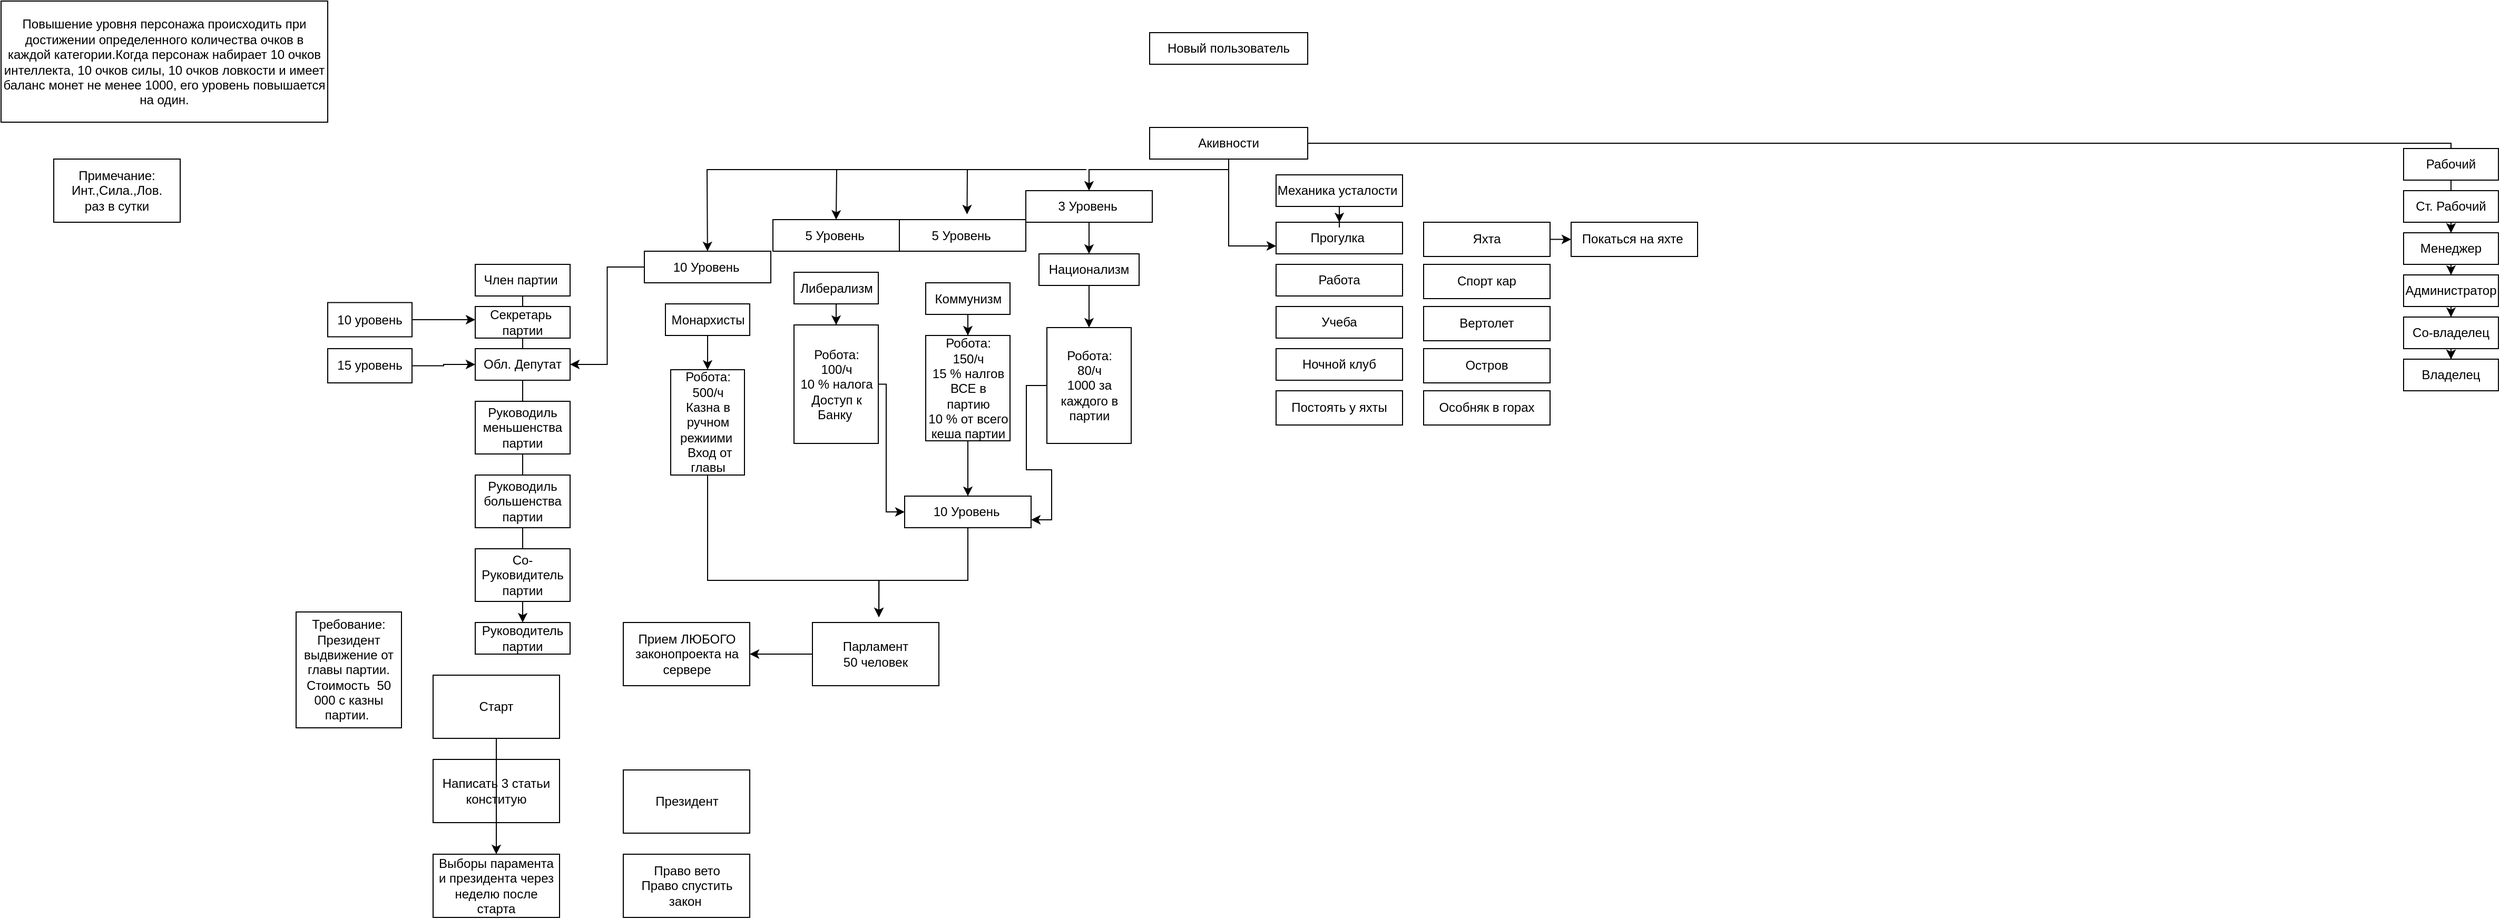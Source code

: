 <mxfile version="21.3.6" type="github">
  <diagram name="Page-1" id="4UQ0ryMWkVk-9-Mvxbvw">
    <mxGraphModel dx="1686" dy="540" grid="1" gridSize="10" guides="1" tooltips="1" connect="1" arrows="1" fold="1" page="1" pageScale="1" pageWidth="850" pageHeight="1100" math="0" shadow="0">
      <root>
        <mxCell id="0" />
        <mxCell id="1" parent="0" />
        <mxCell id="SXsbWrXypiXTdrnz6xFy-1" value="Новый пользователь" style="rounded=0;whiteSpace=wrap;html=1;" parent="1" vertex="1">
          <mxGeometry x="350" y="50" width="150" height="30" as="geometry" />
        </mxCell>
        <mxCell id="SXsbWrXypiXTdrnz6xFy-44" value="" style="edgeStyle=orthogonalEdgeStyle;rounded=0;orthogonalLoop=1;jettySize=auto;html=1;" parent="1" source="SXsbWrXypiXTdrnz6xFy-6" target="SXsbWrXypiXTdrnz6xFy-37" edge="1">
          <mxGeometry relative="1" as="geometry" />
        </mxCell>
        <mxCell id="SXsbWrXypiXTdrnz6xFy-6" value="Либерализм" style="rounded=0;whiteSpace=wrap;html=1;" parent="1" vertex="1">
          <mxGeometry x="12.5" y="277.5" width="80" height="30" as="geometry" />
        </mxCell>
        <mxCell id="SXsbWrXypiXTdrnz6xFy-42" value="" style="edgeStyle=orthogonalEdgeStyle;rounded=0;orthogonalLoop=1;jettySize=auto;html=1;" parent="1" source="SXsbWrXypiXTdrnz6xFy-7" target="SXsbWrXypiXTdrnz6xFy-39" edge="1">
          <mxGeometry relative="1" as="geometry" />
        </mxCell>
        <mxCell id="SXsbWrXypiXTdrnz6xFy-7" value="Коммунизм" style="rounded=0;whiteSpace=wrap;html=1;" parent="1" vertex="1">
          <mxGeometry x="137.5" y="287.5" width="80" height="30" as="geometry" />
        </mxCell>
        <mxCell id="SXsbWrXypiXTdrnz6xFy-43" value="" style="edgeStyle=orthogonalEdgeStyle;rounded=0;orthogonalLoop=1;jettySize=auto;html=1;" parent="1" source="SXsbWrXypiXTdrnz6xFy-8" target="SXsbWrXypiXTdrnz6xFy-38" edge="1">
          <mxGeometry relative="1" as="geometry" />
        </mxCell>
        <mxCell id="SXsbWrXypiXTdrnz6xFy-8" value="Монархисты" style="rounded=0;whiteSpace=wrap;html=1;" parent="1" vertex="1">
          <mxGeometry x="-109.5" y="307.5" width="80" height="30" as="geometry" />
        </mxCell>
        <mxCell id="SXsbWrXypiXTdrnz6xFy-41" value="" style="edgeStyle=orthogonalEdgeStyle;rounded=0;orthogonalLoop=1;jettySize=auto;html=1;" parent="1" source="SXsbWrXypiXTdrnz6xFy-9" target="SXsbWrXypiXTdrnz6xFy-40" edge="1">
          <mxGeometry relative="1" as="geometry" />
        </mxCell>
        <mxCell id="SXsbWrXypiXTdrnz6xFy-9" value="Национализм" style="rounded=0;whiteSpace=wrap;html=1;" parent="1" vertex="1">
          <mxGeometry x="245" y="260" width="95" height="30" as="geometry" />
        </mxCell>
        <mxCell id="SXsbWrXypiXTdrnz6xFy-36" value="" style="edgeStyle=orthogonalEdgeStyle;rounded=0;orthogonalLoop=1;jettySize=auto;html=1;" parent="1" source="SXsbWrXypiXTdrnz6xFy-21" target="SXsbWrXypiXTdrnz6xFy-25" edge="1">
          <mxGeometry relative="1" as="geometry" />
        </mxCell>
        <mxCell id="WoUbzy72UWEqD_PmA_qL-19" style="edgeStyle=orthogonalEdgeStyle;rounded=0;orthogonalLoop=1;jettySize=auto;html=1;entryX=0.5;entryY=0;entryDx=0;entryDy=0;" edge="1" parent="1" source="SXsbWrXypiXTdrnz6xFy-21" target="WoUbzy72UWEqD_PmA_qL-14">
          <mxGeometry relative="1" as="geometry">
            <Array as="points">
              <mxPoint x="425" y="180" />
              <mxPoint x="293" y="180" />
            </Array>
          </mxGeometry>
        </mxCell>
        <mxCell id="WoUbzy72UWEqD_PmA_qL-76" style="edgeStyle=orthogonalEdgeStyle;rounded=0;orthogonalLoop=1;jettySize=auto;html=1;entryX=0;entryY=0.75;entryDx=0;entryDy=0;" edge="1" parent="1" source="SXsbWrXypiXTdrnz6xFy-21" target="WoUbzy72UWEqD_PmA_qL-75">
          <mxGeometry relative="1" as="geometry" />
        </mxCell>
        <mxCell id="SXsbWrXypiXTdrnz6xFy-21" value="Акивности" style="rounded=0;whiteSpace=wrap;html=1;" parent="1" vertex="1">
          <mxGeometry x="350" y="140" width="150" height="30" as="geometry" />
        </mxCell>
        <mxCell id="SXsbWrXypiXTdrnz6xFy-35" value="" style="edgeStyle=orthogonalEdgeStyle;rounded=0;orthogonalLoop=1;jettySize=auto;html=1;" parent="1" source="SXsbWrXypiXTdrnz6xFy-22" target="SXsbWrXypiXTdrnz6xFy-25" edge="1">
          <mxGeometry relative="1" as="geometry" />
        </mxCell>
        <mxCell id="SXsbWrXypiXTdrnz6xFy-22" value="Рабочий" style="rounded=0;whiteSpace=wrap;html=1;" parent="1" vertex="1">
          <mxGeometry x="1540" y="160" width="90" height="30" as="geometry" />
        </mxCell>
        <mxCell id="SXsbWrXypiXTdrnz6xFy-34" value="" style="edgeStyle=orthogonalEdgeStyle;rounded=0;orthogonalLoop=1;jettySize=auto;html=1;" parent="1" source="SXsbWrXypiXTdrnz6xFy-23" target="SXsbWrXypiXTdrnz6xFy-26" edge="1">
          <mxGeometry relative="1" as="geometry" />
        </mxCell>
        <mxCell id="SXsbWrXypiXTdrnz6xFy-23" value="Ст. Рабочий" style="rounded=0;whiteSpace=wrap;html=1;" parent="1" vertex="1">
          <mxGeometry x="1540" y="200" width="90" height="30" as="geometry" />
        </mxCell>
        <mxCell id="SXsbWrXypiXTdrnz6xFy-33" value="" style="edgeStyle=orthogonalEdgeStyle;rounded=0;orthogonalLoop=1;jettySize=auto;html=1;" parent="1" source="SXsbWrXypiXTdrnz6xFy-25" target="SXsbWrXypiXTdrnz6xFy-27" edge="1">
          <mxGeometry relative="1" as="geometry" />
        </mxCell>
        <mxCell id="SXsbWrXypiXTdrnz6xFy-25" value="Менеджер" style="rounded=0;whiteSpace=wrap;html=1;" parent="1" vertex="1">
          <mxGeometry x="1540" y="240" width="90" height="30" as="geometry" />
        </mxCell>
        <mxCell id="SXsbWrXypiXTdrnz6xFy-32" value="" style="edgeStyle=orthogonalEdgeStyle;rounded=0;orthogonalLoop=1;jettySize=auto;html=1;" parent="1" source="SXsbWrXypiXTdrnz6xFy-26" target="SXsbWrXypiXTdrnz6xFy-28" edge="1">
          <mxGeometry relative="1" as="geometry" />
        </mxCell>
        <mxCell id="SXsbWrXypiXTdrnz6xFy-26" value="Администратор" style="rounded=0;whiteSpace=wrap;html=1;" parent="1" vertex="1">
          <mxGeometry x="1540" y="280" width="90" height="30" as="geometry" />
        </mxCell>
        <mxCell id="SXsbWrXypiXTdrnz6xFy-31" value="" style="edgeStyle=orthogonalEdgeStyle;rounded=0;orthogonalLoop=1;jettySize=auto;html=1;" parent="1" source="SXsbWrXypiXTdrnz6xFy-27" target="SXsbWrXypiXTdrnz6xFy-28" edge="1">
          <mxGeometry relative="1" as="geometry" />
        </mxCell>
        <mxCell id="SXsbWrXypiXTdrnz6xFy-27" value="Со-владелец" style="rounded=0;whiteSpace=wrap;html=1;" parent="1" vertex="1">
          <mxGeometry x="1540" y="320" width="90" height="30" as="geometry" />
        </mxCell>
        <mxCell id="SXsbWrXypiXTdrnz6xFy-28" value="Владелец" style="rounded=0;whiteSpace=wrap;html=1;" parent="1" vertex="1">
          <mxGeometry x="1540" y="360" width="90" height="30" as="geometry" />
        </mxCell>
        <mxCell id="WoUbzy72UWEqD_PmA_qL-29" style="edgeStyle=orthogonalEdgeStyle;rounded=0;orthogonalLoop=1;jettySize=auto;html=1;entryX=0;entryY=0.5;entryDx=0;entryDy=0;" edge="1" parent="1" source="SXsbWrXypiXTdrnz6xFy-37" target="WoUbzy72UWEqD_PmA_qL-28">
          <mxGeometry relative="1" as="geometry">
            <Array as="points">
              <mxPoint x="100" y="384" />
              <mxPoint x="100" y="505" />
            </Array>
          </mxGeometry>
        </mxCell>
        <mxCell id="SXsbWrXypiXTdrnz6xFy-37" value="Робота:&lt;br&gt;100/ч&lt;br&gt;10 % налога&lt;br&gt;Доступ к Банку&amp;nbsp;" style="rounded=0;whiteSpace=wrap;html=1;" parent="1" vertex="1">
          <mxGeometry x="12.5" y="327.5" width="80" height="112.5" as="geometry" />
        </mxCell>
        <mxCell id="WoUbzy72UWEqD_PmA_qL-27" style="edgeStyle=orthogonalEdgeStyle;rounded=0;orthogonalLoop=1;jettySize=auto;html=1;" edge="1" parent="1" source="SXsbWrXypiXTdrnz6xFy-38">
          <mxGeometry relative="1" as="geometry">
            <mxPoint x="93.053" y="605" as="targetPoint" />
            <Array as="points">
              <mxPoint x="-70" y="570" />
              <mxPoint x="93" y="570" />
            </Array>
          </mxGeometry>
        </mxCell>
        <mxCell id="SXsbWrXypiXTdrnz6xFy-38" value="Робота:&lt;br&gt;500/ч&lt;br&gt;Казна в ручном режиими&amp;nbsp;&lt;br&gt;&amp;nbsp;Вход от главы" style="rounded=0;whiteSpace=wrap;html=1;" parent="1" vertex="1">
          <mxGeometry x="-104.5" y="370" width="70" height="100" as="geometry" />
        </mxCell>
        <mxCell id="WoUbzy72UWEqD_PmA_qL-30" style="edgeStyle=orthogonalEdgeStyle;rounded=0;orthogonalLoop=1;jettySize=auto;html=1;" edge="1" parent="1" source="SXsbWrXypiXTdrnz6xFy-39" target="WoUbzy72UWEqD_PmA_qL-28">
          <mxGeometry relative="1" as="geometry" />
        </mxCell>
        <mxCell id="SXsbWrXypiXTdrnz6xFy-39" value="Робота:&lt;br&gt;150/ч&lt;br&gt;15 % налгов&lt;br&gt;ВСЕ в партию&lt;br&gt;10 % от всего кеша партии" style="rounded=0;whiteSpace=wrap;html=1;" parent="1" vertex="1">
          <mxGeometry x="137.5" y="337.5" width="80" height="100" as="geometry" />
        </mxCell>
        <mxCell id="WoUbzy72UWEqD_PmA_qL-31" style="edgeStyle=orthogonalEdgeStyle;rounded=0;orthogonalLoop=1;jettySize=auto;html=1;entryX=1;entryY=0.75;entryDx=0;entryDy=0;" edge="1" parent="1" source="SXsbWrXypiXTdrnz6xFy-40" target="WoUbzy72UWEqD_PmA_qL-28">
          <mxGeometry relative="1" as="geometry">
            <Array as="points">
              <mxPoint x="233" y="385" />
              <mxPoint x="233" y="465" />
              <mxPoint x="257" y="465" />
              <mxPoint x="257" y="513" />
            </Array>
          </mxGeometry>
        </mxCell>
        <mxCell id="SXsbWrXypiXTdrnz6xFy-40" value="Робота:&lt;br&gt;80/ч&lt;br&gt;1000 за каждого в партии" style="rounded=0;whiteSpace=wrap;html=1;" parent="1" vertex="1">
          <mxGeometry x="252.5" y="330" width="80" height="110" as="geometry" />
        </mxCell>
        <mxCell id="SXsbWrXypiXTdrnz6xFy-45" value="Примечание:&lt;br&gt;Инт.,Cила.,Лов.&lt;br&gt;раз в сутки" style="rounded=0;whiteSpace=wrap;html=1;" parent="1" vertex="1">
          <mxGeometry x="-690" y="170" width="120" height="60" as="geometry" />
        </mxCell>
        <mxCell id="fhXkXFG8-JS9nN4QEYIB-1" value="Повышение уровня персонажа происходить при достижении определенного количества очков в каждой категории.Когда персонаж набирает 10 очков интеллекта, 10 очков силы, 10 очков ловкости и имеет баланс монет не менее 1000, его уровень повышается на один." style="rounded=0;whiteSpace=wrap;html=1;" parent="1" vertex="1">
          <mxGeometry x="-740" y="20" width="310" height="115" as="geometry" />
        </mxCell>
        <mxCell id="WoUbzy72UWEqD_PmA_qL-63" style="edgeStyle=orthogonalEdgeStyle;rounded=0;orthogonalLoop=1;jettySize=auto;html=1;" edge="1" parent="1" source="fhXkXFG8-JS9nN4QEYIB-16" target="WoUbzy72UWEqD_PmA_qL-62">
          <mxGeometry relative="1" as="geometry" />
        </mxCell>
        <mxCell id="fhXkXFG8-JS9nN4QEYIB-16" value="Парламент&lt;br&gt;50 человек" style="rounded=0;whiteSpace=wrap;html=1;" parent="1" vertex="1">
          <mxGeometry x="30" y="610" width="120" height="60" as="geometry" />
        </mxCell>
        <mxCell id="WoUbzy72UWEqD_PmA_qL-15" style="edgeStyle=orthogonalEdgeStyle;rounded=0;orthogonalLoop=1;jettySize=auto;html=1;entryX=0.5;entryY=0;entryDx=0;entryDy=0;" edge="1" parent="1" source="WoUbzy72UWEqD_PmA_qL-14" target="SXsbWrXypiXTdrnz6xFy-9">
          <mxGeometry relative="1" as="geometry" />
        </mxCell>
        <mxCell id="WoUbzy72UWEqD_PmA_qL-14" value="3 Уровень&amp;nbsp;&lt;br&gt;" style="rounded=0;whiteSpace=wrap;html=1;" vertex="1" parent="1">
          <mxGeometry x="232.5" y="200" width="120" height="30" as="geometry" />
        </mxCell>
        <mxCell id="WoUbzy72UWEqD_PmA_qL-16" value="5 Уровень&amp;nbsp;" style="rounded=0;whiteSpace=wrap;html=1;" vertex="1" parent="1">
          <mxGeometry x="112.5" y="227.5" width="120" height="30" as="geometry" />
        </mxCell>
        <mxCell id="WoUbzy72UWEqD_PmA_qL-17" value="5&amp;nbsp;Уровень&amp;nbsp;" style="rounded=0;whiteSpace=wrap;html=1;" vertex="1" parent="1">
          <mxGeometry x="-7.5" y="227.5" width="120" height="30" as="geometry" />
        </mxCell>
        <mxCell id="WoUbzy72UWEqD_PmA_qL-53" style="edgeStyle=orthogonalEdgeStyle;rounded=0;orthogonalLoop=1;jettySize=auto;html=1;entryX=1;entryY=0.5;entryDx=0;entryDy=0;" edge="1" parent="1" source="WoUbzy72UWEqD_PmA_qL-18" target="WoUbzy72UWEqD_PmA_qL-49">
          <mxGeometry relative="1" as="geometry" />
        </mxCell>
        <mxCell id="WoUbzy72UWEqD_PmA_qL-18" value="10&amp;nbsp;Уровень&amp;nbsp;" style="rounded=0;whiteSpace=wrap;html=1;" vertex="1" parent="1">
          <mxGeometry x="-129.5" y="257.5" width="120" height="30" as="geometry" />
        </mxCell>
        <mxCell id="WoUbzy72UWEqD_PmA_qL-22" value="" style="endArrow=classic;html=1;rounded=0;entryX=0.5;entryY=0;entryDx=0;entryDy=0;" edge="1" parent="1" target="WoUbzy72UWEqD_PmA_qL-17">
          <mxGeometry width="50" height="50" relative="1" as="geometry">
            <mxPoint x="180" y="180" as="sourcePoint" />
            <mxPoint x="50" y="360" as="targetPoint" />
            <Array as="points">
              <mxPoint x="53" y="180" />
            </Array>
          </mxGeometry>
        </mxCell>
        <mxCell id="WoUbzy72UWEqD_PmA_qL-24" value="" style="endArrow=classic;html=1;rounded=0;" edge="1" parent="1" target="WoUbzy72UWEqD_PmA_qL-18">
          <mxGeometry width="50" height="50" relative="1" as="geometry">
            <mxPoint x="70" y="180" as="sourcePoint" />
            <mxPoint x="-70" y="282.5" as="targetPoint" />
            <Array as="points">
              <mxPoint x="-70" y="180" />
            </Array>
          </mxGeometry>
        </mxCell>
        <mxCell id="WoUbzy72UWEqD_PmA_qL-25" value="" style="endArrow=classic;html=1;rounded=0;entryX=0.5;entryY=0;entryDx=0;entryDy=0;" edge="1" parent="1">
          <mxGeometry width="50" height="50" relative="1" as="geometry">
            <mxPoint x="290" y="180" as="sourcePoint" />
            <mxPoint x="176.73" y="222.5" as="targetPoint" />
            <Array as="points">
              <mxPoint x="177" y="180" />
            </Array>
          </mxGeometry>
        </mxCell>
        <mxCell id="WoUbzy72UWEqD_PmA_qL-32" style="edgeStyle=orthogonalEdgeStyle;rounded=0;orthogonalLoop=1;jettySize=auto;html=1;" edge="1" parent="1" source="WoUbzy72UWEqD_PmA_qL-28">
          <mxGeometry relative="1" as="geometry">
            <mxPoint x="93.053" y="605" as="targetPoint" />
            <Array as="points">
              <mxPoint x="177" y="570" />
              <mxPoint x="93" y="570" />
            </Array>
          </mxGeometry>
        </mxCell>
        <mxCell id="WoUbzy72UWEqD_PmA_qL-28" value="10 Уровень&amp;nbsp;" style="rounded=0;whiteSpace=wrap;html=1;" vertex="1" parent="1">
          <mxGeometry x="117.5" y="490" width="120" height="30" as="geometry" />
        </mxCell>
        <mxCell id="WoUbzy72UWEqD_PmA_qL-47" style="edgeStyle=orthogonalEdgeStyle;rounded=0;orthogonalLoop=1;jettySize=auto;html=1;entryX=0.5;entryY=0;entryDx=0;entryDy=0;" edge="1" parent="1" source="WoUbzy72UWEqD_PmA_qL-34" target="WoUbzy72UWEqD_PmA_qL-45">
          <mxGeometry relative="1" as="geometry" />
        </mxCell>
        <mxCell id="WoUbzy72UWEqD_PmA_qL-34" value="Член партии&amp;nbsp;" style="rounded=0;whiteSpace=wrap;html=1;" vertex="1" parent="1">
          <mxGeometry x="-290" y="270" width="90" height="30" as="geometry" />
        </mxCell>
        <mxCell id="WoUbzy72UWEqD_PmA_qL-41" value="Секретарь&amp;nbsp; партии" style="rounded=0;whiteSpace=wrap;html=1;" vertex="1" parent="1">
          <mxGeometry x="-290" y="310" width="90" height="30" as="geometry" />
        </mxCell>
        <mxCell id="WoUbzy72UWEqD_PmA_qL-42" value="Руководиль меньшенства&lt;br&gt;партии" style="rounded=0;whiteSpace=wrap;html=1;" vertex="1" parent="1">
          <mxGeometry x="-290" y="400" width="90" height="50" as="geometry" />
        </mxCell>
        <mxCell id="WoUbzy72UWEqD_PmA_qL-43" value="Руководиль большенства&lt;br&gt;партии" style="rounded=0;whiteSpace=wrap;html=1;" vertex="1" parent="1">
          <mxGeometry x="-290" y="470" width="90" height="50" as="geometry" />
        </mxCell>
        <mxCell id="WoUbzy72UWEqD_PmA_qL-44" value="Со-Руковидитель партии" style="rounded=0;whiteSpace=wrap;html=1;" vertex="1" parent="1">
          <mxGeometry x="-290" y="540" width="90" height="50" as="geometry" />
        </mxCell>
        <mxCell id="WoUbzy72UWEqD_PmA_qL-45" value="Руководитель партии" style="rounded=0;whiteSpace=wrap;html=1;" vertex="1" parent="1">
          <mxGeometry x="-290" y="610" width="90" height="30" as="geometry" />
        </mxCell>
        <mxCell id="WoUbzy72UWEqD_PmA_qL-49" value="Обл. Депутат" style="rounded=0;whiteSpace=wrap;html=1;" vertex="1" parent="1">
          <mxGeometry x="-290" y="350" width="90" height="30" as="geometry" />
        </mxCell>
        <mxCell id="WoUbzy72UWEqD_PmA_qL-52" style="edgeStyle=orthogonalEdgeStyle;rounded=0;orthogonalLoop=1;jettySize=auto;html=1;" edge="1" parent="1" source="WoUbzy72UWEqD_PmA_qL-51">
          <mxGeometry relative="1" as="geometry">
            <mxPoint x="-290" y="322.553" as="targetPoint" />
          </mxGeometry>
        </mxCell>
        <mxCell id="WoUbzy72UWEqD_PmA_qL-51" value="10 уровень" style="rounded=0;whiteSpace=wrap;html=1;" vertex="1" parent="1">
          <mxGeometry x="-430" y="306.25" width="80" height="32.5" as="geometry" />
        </mxCell>
        <mxCell id="WoUbzy72UWEqD_PmA_qL-58" style="edgeStyle=orthogonalEdgeStyle;rounded=0;orthogonalLoop=1;jettySize=auto;html=1;" edge="1" parent="1" source="WoUbzy72UWEqD_PmA_qL-54" target="WoUbzy72UWEqD_PmA_qL-49">
          <mxGeometry relative="1" as="geometry" />
        </mxCell>
        <mxCell id="WoUbzy72UWEqD_PmA_qL-54" value="15 уровень" style="rounded=0;whiteSpace=wrap;html=1;" vertex="1" parent="1">
          <mxGeometry x="-430" y="350" width="80" height="32.5" as="geometry" />
        </mxCell>
        <mxCell id="WoUbzy72UWEqD_PmA_qL-62" value="Прием ЛЮБОГО законопроекта на сервере" style="rounded=0;whiteSpace=wrap;html=1;" vertex="1" parent="1">
          <mxGeometry x="-149.5" y="610" width="120" height="60" as="geometry" />
        </mxCell>
        <mxCell id="WoUbzy72UWEqD_PmA_qL-64" value="Написать 3 статьи конститую" style="rounded=0;whiteSpace=wrap;html=1;" vertex="1" parent="1">
          <mxGeometry x="-330" y="740" width="120" height="60" as="geometry" />
        </mxCell>
        <mxCell id="WoUbzy72UWEqD_PmA_qL-68" style="edgeStyle=orthogonalEdgeStyle;rounded=0;orthogonalLoop=1;jettySize=auto;html=1;" edge="1" parent="1" source="WoUbzy72UWEqD_PmA_qL-66" target="WoUbzy72UWEqD_PmA_qL-67">
          <mxGeometry relative="1" as="geometry" />
        </mxCell>
        <mxCell id="WoUbzy72UWEqD_PmA_qL-66" value="Старт" style="rounded=0;whiteSpace=wrap;html=1;" vertex="1" parent="1">
          <mxGeometry x="-330" y="660" width="120" height="60" as="geometry" />
        </mxCell>
        <mxCell id="WoUbzy72UWEqD_PmA_qL-67" value="Выборы парамента и президента через неделю после старта" style="rounded=0;whiteSpace=wrap;html=1;" vertex="1" parent="1">
          <mxGeometry x="-330" y="830" width="120" height="60" as="geometry" />
        </mxCell>
        <mxCell id="WoUbzy72UWEqD_PmA_qL-69" value="Президент" style="rounded=0;whiteSpace=wrap;html=1;" vertex="1" parent="1">
          <mxGeometry x="-149.5" y="750" width="120" height="60" as="geometry" />
        </mxCell>
        <mxCell id="WoUbzy72UWEqD_PmA_qL-70" value="Право вето&lt;br&gt;Право спустить закон&amp;nbsp;" style="rounded=0;whiteSpace=wrap;html=1;" vertex="1" parent="1">
          <mxGeometry x="-149.5" y="830" width="120" height="60" as="geometry" />
        </mxCell>
        <mxCell id="WoUbzy72UWEqD_PmA_qL-71" value="Требование:&lt;br&gt;Президент выдвижение от главы партии. Стоимость&amp;nbsp; 50 000 с казны партии.&amp;nbsp;" style="rounded=0;whiteSpace=wrap;html=1;" vertex="1" parent="1">
          <mxGeometry x="-460" y="600" width="100" height="110" as="geometry" />
        </mxCell>
        <mxCell id="WoUbzy72UWEqD_PmA_qL-75" value="Прогулка&amp;nbsp;" style="rounded=0;whiteSpace=wrap;html=1;" vertex="1" parent="1">
          <mxGeometry x="470" y="230" width="120" height="30" as="geometry" />
        </mxCell>
        <mxCell id="WoUbzy72UWEqD_PmA_qL-78" value="Работа" style="rounded=0;whiteSpace=wrap;html=1;" vertex="1" parent="1">
          <mxGeometry x="470" y="270" width="120" height="30" as="geometry" />
        </mxCell>
        <mxCell id="WoUbzy72UWEqD_PmA_qL-79" value="Учеба" style="rounded=0;whiteSpace=wrap;html=1;" vertex="1" parent="1">
          <mxGeometry x="470" y="310" width="120" height="30" as="geometry" />
        </mxCell>
        <mxCell id="WoUbzy72UWEqD_PmA_qL-81" value="Ночной клуб" style="rounded=0;whiteSpace=wrap;html=1;" vertex="1" parent="1">
          <mxGeometry x="470" y="350" width="120" height="30" as="geometry" />
        </mxCell>
        <mxCell id="WoUbzy72UWEqD_PmA_qL-99" style="edgeStyle=orthogonalEdgeStyle;rounded=0;orthogonalLoop=1;jettySize=auto;html=1;entryX=0;entryY=0.5;entryDx=0;entryDy=0;" edge="1" parent="1" source="WoUbzy72UWEqD_PmA_qL-92" target="WoUbzy72UWEqD_PmA_qL-96">
          <mxGeometry relative="1" as="geometry" />
        </mxCell>
        <mxCell id="WoUbzy72UWEqD_PmA_qL-92" value="Яхта" style="rounded=0;whiteSpace=wrap;html=1;" vertex="1" parent="1">
          <mxGeometry x="610" y="230" width="120" height="32.5" as="geometry" />
        </mxCell>
        <mxCell id="WoUbzy72UWEqD_PmA_qL-96" value="Покаться на яхте&amp;nbsp;" style="rounded=0;whiteSpace=wrap;html=1;" vertex="1" parent="1">
          <mxGeometry x="750" y="230" width="120" height="32.5" as="geometry" />
        </mxCell>
        <mxCell id="WoUbzy72UWEqD_PmA_qL-98" value="Постоять у яхты" style="rounded=0;whiteSpace=wrap;html=1;" vertex="1" parent="1">
          <mxGeometry x="470" y="390" width="120" height="32.5" as="geometry" />
        </mxCell>
        <mxCell id="WoUbzy72UWEqD_PmA_qL-101" value="Спорт кар" style="rounded=0;whiteSpace=wrap;html=1;" vertex="1" parent="1">
          <mxGeometry x="610" y="270" width="120" height="32.5" as="geometry" />
        </mxCell>
        <mxCell id="WoUbzy72UWEqD_PmA_qL-102" value="Вертолет" style="rounded=0;whiteSpace=wrap;html=1;" vertex="1" parent="1">
          <mxGeometry x="610" y="310" width="120" height="32.5" as="geometry" />
        </mxCell>
        <mxCell id="WoUbzy72UWEqD_PmA_qL-103" value="Остров" style="rounded=0;whiteSpace=wrap;html=1;" vertex="1" parent="1">
          <mxGeometry x="610" y="350" width="120" height="32.5" as="geometry" />
        </mxCell>
        <mxCell id="WoUbzy72UWEqD_PmA_qL-104" value="Особняк в горах" style="rounded=0;whiteSpace=wrap;html=1;" vertex="1" parent="1">
          <mxGeometry x="610" y="390" width="120" height="32.5" as="geometry" />
        </mxCell>
        <mxCell id="WoUbzy72UWEqD_PmA_qL-108" style="edgeStyle=orthogonalEdgeStyle;rounded=0;orthogonalLoop=1;jettySize=auto;html=1;" edge="1" parent="1" source="WoUbzy72UWEqD_PmA_qL-107" target="WoUbzy72UWEqD_PmA_qL-75">
          <mxGeometry relative="1" as="geometry" />
        </mxCell>
        <mxCell id="WoUbzy72UWEqD_PmA_qL-107" value="Механика усталости&amp;nbsp;" style="rounded=0;whiteSpace=wrap;html=1;" vertex="1" parent="1">
          <mxGeometry x="470" y="185" width="120" height="30" as="geometry" />
        </mxCell>
      </root>
    </mxGraphModel>
  </diagram>
</mxfile>
